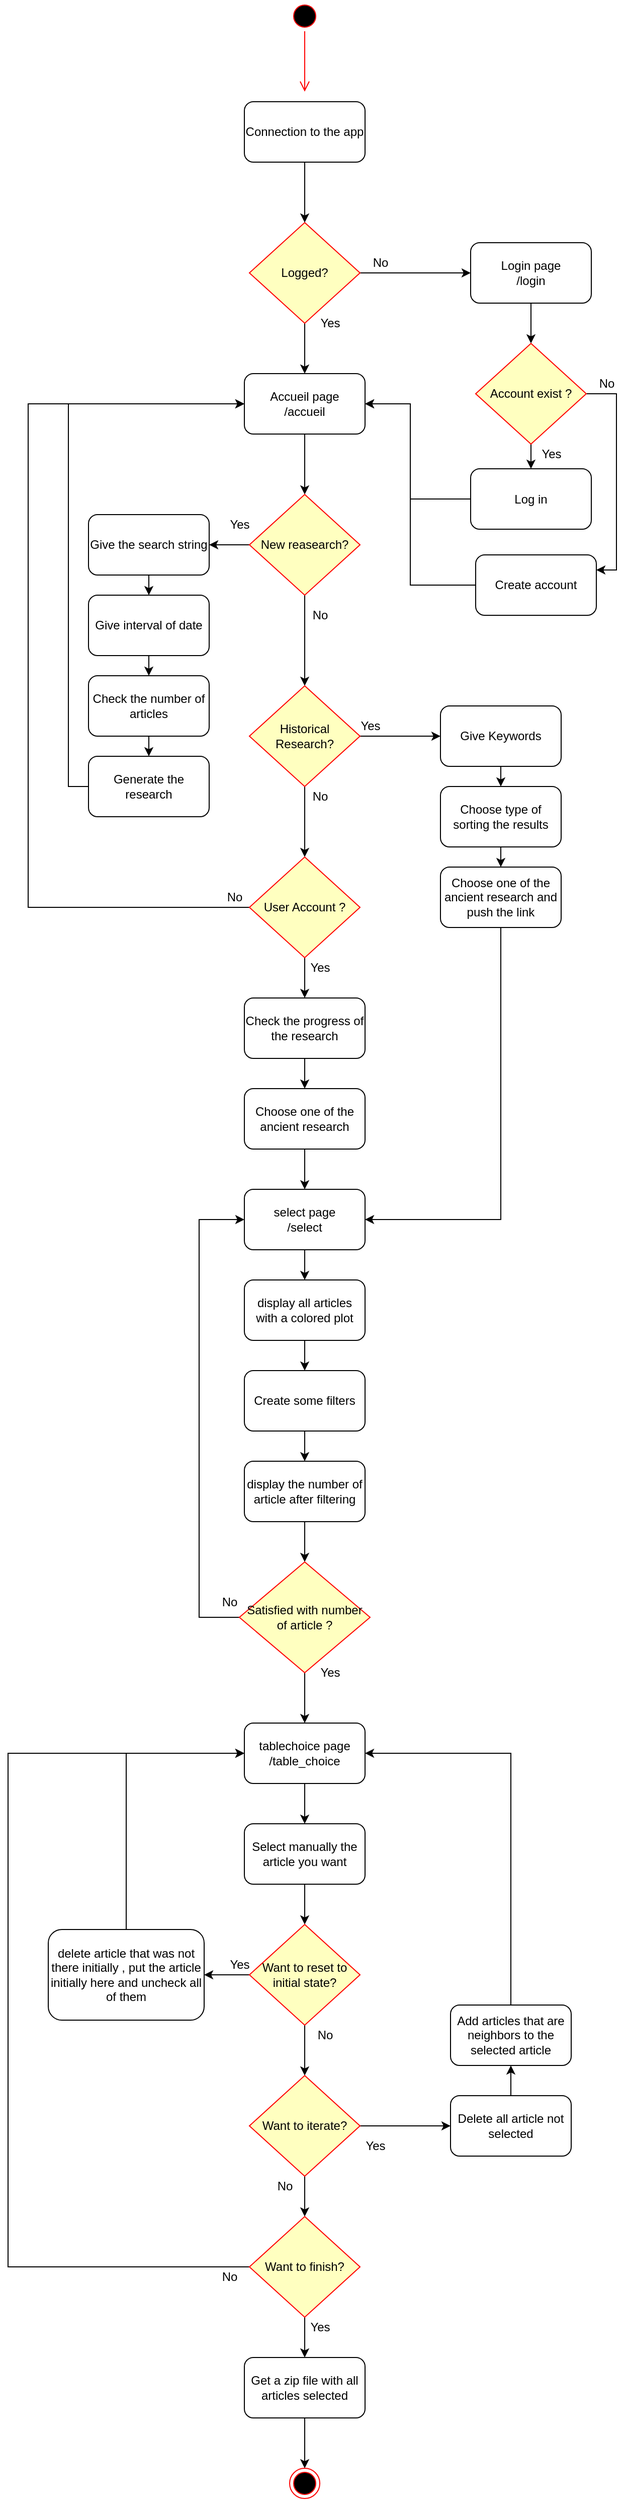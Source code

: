 <mxfile version="14.4.3" type="device"><diagram id="tzF3yQopPAfXo9uWtvxj" name="Page-1"><mxGraphModel dx="1350" dy="816" grid="1" gridSize="10" guides="1" tooltips="1" connect="1" arrows="1" fold="1" page="1" pageScale="1" pageWidth="827" pageHeight="1169" math="0" shadow="0"><root><mxCell id="0"/><mxCell id="1" parent="0"/><mxCell id="aTtMwD8YqohmWy-OxDOT-1" value="" style="ellipse;html=1;shape=startState;fillColor=#000000;strokeColor=#ff0000;" vertex="1" parent="1"><mxGeometry x="370" y="60" width="30" height="30" as="geometry"/></mxCell><mxCell id="aTtMwD8YqohmWy-OxDOT-2" value="" style="edgeStyle=orthogonalEdgeStyle;html=1;verticalAlign=bottom;endArrow=open;endSize=8;strokeColor=#ff0000;" edge="1" source="aTtMwD8YqohmWy-OxDOT-1" parent="1"><mxGeometry relative="1" as="geometry"><mxPoint x="385" y="150" as="targetPoint"/></mxGeometry></mxCell><mxCell id="aTtMwD8YqohmWy-OxDOT-15" style="edgeStyle=orthogonalEdgeStyle;rounded=0;orthogonalLoop=1;jettySize=auto;html=1;exitX=1;exitY=0.5;exitDx=0;exitDy=0;entryX=0;entryY=0.5;entryDx=0;entryDy=0;" edge="1" parent="1" source="aTtMwD8YqohmWy-OxDOT-4" target="aTtMwD8YqohmWy-OxDOT-11"><mxGeometry relative="1" as="geometry"/></mxCell><mxCell id="aTtMwD8YqohmWy-OxDOT-22" style="edgeStyle=orthogonalEdgeStyle;rounded=0;orthogonalLoop=1;jettySize=auto;html=1;exitX=0.5;exitY=1;exitDx=0;exitDy=0;entryX=0.5;entryY=0;entryDx=0;entryDy=0;" edge="1" parent="1" source="aTtMwD8YqohmWy-OxDOT-4" target="aTtMwD8YqohmWy-OxDOT-21"><mxGeometry relative="1" as="geometry"/></mxCell><mxCell id="aTtMwD8YqohmWy-OxDOT-4" value="Logged?" style="rhombus;whiteSpace=wrap;html=1;fillColor=#ffffc0;strokeColor=#ff0000;" vertex="1" parent="1"><mxGeometry x="330" y="280" width="110" height="100" as="geometry"/></mxCell><mxCell id="aTtMwD8YqohmWy-OxDOT-9" style="edgeStyle=orthogonalEdgeStyle;rounded=0;orthogonalLoop=1;jettySize=auto;html=1;exitX=0.5;exitY=1;exitDx=0;exitDy=0;entryX=0.5;entryY=0;entryDx=0;entryDy=0;" edge="1" parent="1" source="aTtMwD8YqohmWy-OxDOT-8" target="aTtMwD8YqohmWy-OxDOT-4"><mxGeometry relative="1" as="geometry"/></mxCell><mxCell id="aTtMwD8YqohmWy-OxDOT-8" value="Connection to the app" style="rounded=1;whiteSpace=wrap;html=1;" vertex="1" parent="1"><mxGeometry x="325" y="160" width="120" height="60" as="geometry"/></mxCell><mxCell id="aTtMwD8YqohmWy-OxDOT-16" style="edgeStyle=orthogonalEdgeStyle;rounded=0;orthogonalLoop=1;jettySize=auto;html=1;exitX=0.5;exitY=1;exitDx=0;exitDy=0;entryX=0.5;entryY=0;entryDx=0;entryDy=0;" edge="1" parent="1" source="aTtMwD8YqohmWy-OxDOT-11" target="aTtMwD8YqohmWy-OxDOT-12"><mxGeometry relative="1" as="geometry"/></mxCell><mxCell id="aTtMwD8YqohmWy-OxDOT-11" value="Login page&lt;br&gt;/login" style="rounded=1;whiteSpace=wrap;html=1;" vertex="1" parent="1"><mxGeometry x="550" y="300" width="120" height="60" as="geometry"/></mxCell><mxCell id="aTtMwD8YqohmWy-OxDOT-17" style="edgeStyle=orthogonalEdgeStyle;rounded=0;orthogonalLoop=1;jettySize=auto;html=1;exitX=0.5;exitY=1;exitDx=0;exitDy=0;entryX=0.5;entryY=0;entryDx=0;entryDy=0;" edge="1" parent="1" source="aTtMwD8YqohmWy-OxDOT-12" target="aTtMwD8YqohmWy-OxDOT-13"><mxGeometry relative="1" as="geometry"/></mxCell><mxCell id="aTtMwD8YqohmWy-OxDOT-18" style="edgeStyle=orthogonalEdgeStyle;rounded=0;orthogonalLoop=1;jettySize=auto;html=1;exitX=1;exitY=0.5;exitDx=0;exitDy=0;entryX=1;entryY=0.25;entryDx=0;entryDy=0;" edge="1" parent="1" source="aTtMwD8YqohmWy-OxDOT-12" target="aTtMwD8YqohmWy-OxDOT-14"><mxGeometry relative="1" as="geometry"/></mxCell><mxCell id="aTtMwD8YqohmWy-OxDOT-12" value="Account exist ?" style="rhombus;whiteSpace=wrap;html=1;fillColor=#ffffc0;strokeColor=#ff0000;" vertex="1" parent="1"><mxGeometry x="555" y="400" width="110" height="100" as="geometry"/></mxCell><mxCell id="aTtMwD8YqohmWy-OxDOT-23" style="edgeStyle=orthogonalEdgeStyle;rounded=0;orthogonalLoop=1;jettySize=auto;html=1;exitX=0;exitY=0.5;exitDx=0;exitDy=0;entryX=1;entryY=0.5;entryDx=0;entryDy=0;" edge="1" parent="1" source="aTtMwD8YqohmWy-OxDOT-13" target="aTtMwD8YqohmWy-OxDOT-21"><mxGeometry relative="1" as="geometry"><Array as="points"><mxPoint x="490" y="555"/><mxPoint x="490" y="460"/></Array></mxGeometry></mxCell><mxCell id="aTtMwD8YqohmWy-OxDOT-13" value="Log in" style="rounded=1;whiteSpace=wrap;html=1;" vertex="1" parent="1"><mxGeometry x="550" y="524.5" width="120" height="60" as="geometry"/></mxCell><mxCell id="aTtMwD8YqohmWy-OxDOT-24" style="edgeStyle=orthogonalEdgeStyle;rounded=0;orthogonalLoop=1;jettySize=auto;html=1;exitX=0;exitY=0.5;exitDx=0;exitDy=0;entryX=1;entryY=0.5;entryDx=0;entryDy=0;" edge="1" parent="1" source="aTtMwD8YqohmWy-OxDOT-14" target="aTtMwD8YqohmWy-OxDOT-21"><mxGeometry relative="1" as="geometry"><Array as="points"><mxPoint x="490" y="640"/><mxPoint x="490" y="460"/></Array></mxGeometry></mxCell><mxCell id="aTtMwD8YqohmWy-OxDOT-14" value="Create account" style="rounded=1;whiteSpace=wrap;html=1;" vertex="1" parent="1"><mxGeometry x="555" y="610" width="120" height="60" as="geometry"/></mxCell><mxCell id="aTtMwD8YqohmWy-OxDOT-19" value="No" style="text;html=1;align=center;verticalAlign=middle;resizable=0;points=[];autosize=1;" vertex="1" parent="1"><mxGeometry x="670" y="430" width="30" height="20" as="geometry"/></mxCell><mxCell id="aTtMwD8YqohmWy-OxDOT-20" value="Yes" style="text;html=1;align=center;verticalAlign=middle;resizable=0;points=[];autosize=1;" vertex="1" parent="1"><mxGeometry x="610" y="500" width="40" height="20" as="geometry"/></mxCell><mxCell id="aTtMwD8YqohmWy-OxDOT-27" style="edgeStyle=orthogonalEdgeStyle;rounded=0;orthogonalLoop=1;jettySize=auto;html=1;exitX=0.5;exitY=1;exitDx=0;exitDy=0;entryX=0.5;entryY=0;entryDx=0;entryDy=0;" edge="1" parent="1" source="aTtMwD8YqohmWy-OxDOT-21" target="aTtMwD8YqohmWy-OxDOT-25"><mxGeometry relative="1" as="geometry"/></mxCell><mxCell id="aTtMwD8YqohmWy-OxDOT-21" value="Accueil page&lt;br&gt;/accueil" style="rounded=1;whiteSpace=wrap;html=1;" vertex="1" parent="1"><mxGeometry x="325" y="430" width="120" height="60" as="geometry"/></mxCell><mxCell id="aTtMwD8YqohmWy-OxDOT-30" style="edgeStyle=orthogonalEdgeStyle;rounded=0;orthogonalLoop=1;jettySize=auto;html=1;exitX=0.5;exitY=1;exitDx=0;exitDy=0;entryX=0.5;entryY=0;entryDx=0;entryDy=0;" edge="1" parent="1" source="aTtMwD8YqohmWy-OxDOT-25" target="aTtMwD8YqohmWy-OxDOT-28"><mxGeometry relative="1" as="geometry"/></mxCell><mxCell id="aTtMwD8YqohmWy-OxDOT-35" style="edgeStyle=orthogonalEdgeStyle;rounded=0;orthogonalLoop=1;jettySize=auto;html=1;exitX=0;exitY=0.5;exitDx=0;exitDy=0;entryX=1;entryY=0.5;entryDx=0;entryDy=0;" edge="1" parent="1" source="aTtMwD8YqohmWy-OxDOT-25" target="aTtMwD8YqohmWy-OxDOT-32"><mxGeometry relative="1" as="geometry"/></mxCell><mxCell id="aTtMwD8YqohmWy-OxDOT-25" value="New reasearch?" style="rhombus;whiteSpace=wrap;html=1;fillColor=#ffffc0;strokeColor=#ff0000;" vertex="1" parent="1"><mxGeometry x="330" y="550" width="110" height="100" as="geometry"/></mxCell><mxCell id="aTtMwD8YqohmWy-OxDOT-31" style="edgeStyle=orthogonalEdgeStyle;rounded=0;orthogonalLoop=1;jettySize=auto;html=1;exitX=0.5;exitY=1;exitDx=0;exitDy=0;entryX=0.5;entryY=0;entryDx=0;entryDy=0;" edge="1" parent="1" source="aTtMwD8YqohmWy-OxDOT-28" target="aTtMwD8YqohmWy-OxDOT-29"><mxGeometry relative="1" as="geometry"/></mxCell><mxCell id="aTtMwD8YqohmWy-OxDOT-46" style="edgeStyle=orthogonalEdgeStyle;rounded=0;orthogonalLoop=1;jettySize=auto;html=1;exitX=1;exitY=0.5;exitDx=0;exitDy=0;entryX=0;entryY=0.5;entryDx=0;entryDy=0;" edge="1" parent="1" source="aTtMwD8YqohmWy-OxDOT-28" target="aTtMwD8YqohmWy-OxDOT-45"><mxGeometry relative="1" as="geometry"/></mxCell><mxCell id="aTtMwD8YqohmWy-OxDOT-28" value="Historical Research?" style="rhombus;whiteSpace=wrap;html=1;fillColor=#ffffc0;strokeColor=#ff0000;" vertex="1" parent="1"><mxGeometry x="330" y="740" width="110" height="100" as="geometry"/></mxCell><mxCell id="aTtMwD8YqohmWy-OxDOT-55" style="edgeStyle=orthogonalEdgeStyle;rounded=0;orthogonalLoop=1;jettySize=auto;html=1;exitX=0;exitY=0.5;exitDx=0;exitDy=0;entryX=0;entryY=0.5;entryDx=0;entryDy=0;" edge="1" parent="1" source="aTtMwD8YqohmWy-OxDOT-29" target="aTtMwD8YqohmWy-OxDOT-21"><mxGeometry relative="1" as="geometry"><mxPoint x="110" y="460" as="targetPoint"/><Array as="points"><mxPoint x="110" y="960"/><mxPoint x="110" y="460"/></Array></mxGeometry></mxCell><mxCell id="aTtMwD8YqohmWy-OxDOT-58" value="" style="edgeStyle=orthogonalEdgeStyle;rounded=0;orthogonalLoop=1;jettySize=auto;html=1;" edge="1" parent="1" source="aTtMwD8YqohmWy-OxDOT-29" target="aTtMwD8YqohmWy-OxDOT-57"><mxGeometry relative="1" as="geometry"/></mxCell><mxCell id="aTtMwD8YqohmWy-OxDOT-29" value="User Account ?" style="rhombus;whiteSpace=wrap;html=1;fillColor=#ffffc0;strokeColor=#ff0000;" vertex="1" parent="1"><mxGeometry x="330" y="910" width="110" height="100" as="geometry"/></mxCell><mxCell id="aTtMwD8YqohmWy-OxDOT-39" style="edgeStyle=orthogonalEdgeStyle;rounded=0;orthogonalLoop=1;jettySize=auto;html=1;exitX=0.5;exitY=1;exitDx=0;exitDy=0;entryX=0.5;entryY=0;entryDx=0;entryDy=0;" edge="1" parent="1" source="aTtMwD8YqohmWy-OxDOT-32" target="aTtMwD8YqohmWy-OxDOT-37"><mxGeometry relative="1" as="geometry"/></mxCell><mxCell id="aTtMwD8YqohmWy-OxDOT-32" value="Give the search string" style="rounded=1;whiteSpace=wrap;html=1;" vertex="1" parent="1"><mxGeometry x="170" y="570" width="120" height="60" as="geometry"/></mxCell><mxCell id="aTtMwD8YqohmWy-OxDOT-33" value="No" style="text;html=1;align=center;verticalAlign=middle;resizable=0;points=[];autosize=1;" vertex="1" parent="1"><mxGeometry x="445" y="310" width="30" height="20" as="geometry"/></mxCell><mxCell id="aTtMwD8YqohmWy-OxDOT-34" value="Yes" style="text;html=1;align=center;verticalAlign=middle;resizable=0;points=[];autosize=1;" vertex="1" parent="1"><mxGeometry x="390" y="370" width="40" height="20" as="geometry"/></mxCell><mxCell id="aTtMwD8YqohmWy-OxDOT-36" value="Yes" style="text;html=1;align=center;verticalAlign=middle;resizable=0;points=[];autosize=1;" vertex="1" parent="1"><mxGeometry x="300" y="570" width="40" height="20" as="geometry"/></mxCell><mxCell id="aTtMwD8YqohmWy-OxDOT-41" style="edgeStyle=orthogonalEdgeStyle;rounded=0;orthogonalLoop=1;jettySize=auto;html=1;exitX=0.5;exitY=1;exitDx=0;exitDy=0;entryX=0.5;entryY=0;entryDx=0;entryDy=0;" edge="1" parent="1" source="aTtMwD8YqohmWy-OxDOT-37" target="aTtMwD8YqohmWy-OxDOT-38"><mxGeometry relative="1" as="geometry"/></mxCell><mxCell id="aTtMwD8YqohmWy-OxDOT-37" value="Give interval of date" style="rounded=1;whiteSpace=wrap;html=1;" vertex="1" parent="1"><mxGeometry x="170" y="650" width="120" height="60" as="geometry"/></mxCell><mxCell id="aTtMwD8YqohmWy-OxDOT-43" style="edgeStyle=orthogonalEdgeStyle;rounded=0;orthogonalLoop=1;jettySize=auto;html=1;exitX=0.5;exitY=1;exitDx=0;exitDy=0;entryX=0.5;entryY=0;entryDx=0;entryDy=0;" edge="1" parent="1" source="aTtMwD8YqohmWy-OxDOT-38" target="aTtMwD8YqohmWy-OxDOT-42"><mxGeometry relative="1" as="geometry"/></mxCell><mxCell id="aTtMwD8YqohmWy-OxDOT-38" value="Check the number of articles" style="rounded=1;whiteSpace=wrap;html=1;" vertex="1" parent="1"><mxGeometry x="170" y="730" width="120" height="60" as="geometry"/></mxCell><mxCell id="aTtMwD8YqohmWy-OxDOT-44" style="edgeStyle=orthogonalEdgeStyle;rounded=0;orthogonalLoop=1;jettySize=auto;html=1;exitX=0;exitY=0.5;exitDx=0;exitDy=0;entryX=0;entryY=0.5;entryDx=0;entryDy=0;" edge="1" parent="1" source="aTtMwD8YqohmWy-OxDOT-42" target="aTtMwD8YqohmWy-OxDOT-21"><mxGeometry relative="1" as="geometry"/></mxCell><mxCell id="aTtMwD8YqohmWy-OxDOT-42" value="Generate the research" style="rounded=1;whiteSpace=wrap;html=1;" vertex="1" parent="1"><mxGeometry x="170" y="810" width="120" height="60" as="geometry"/></mxCell><mxCell id="aTtMwD8YqohmWy-OxDOT-51" style="edgeStyle=orthogonalEdgeStyle;rounded=0;orthogonalLoop=1;jettySize=auto;html=1;exitX=0.5;exitY=1;exitDx=0;exitDy=0;entryX=0.5;entryY=0;entryDx=0;entryDy=0;" edge="1" parent="1" source="aTtMwD8YqohmWy-OxDOT-45" target="aTtMwD8YqohmWy-OxDOT-49"><mxGeometry relative="1" as="geometry"/></mxCell><mxCell id="aTtMwD8YqohmWy-OxDOT-45" value="Give Keywords" style="rounded=1;whiteSpace=wrap;html=1;" vertex="1" parent="1"><mxGeometry x="520" y="760" width="120" height="60" as="geometry"/></mxCell><mxCell id="aTtMwD8YqohmWy-OxDOT-47" value="No" style="text;html=1;align=center;verticalAlign=middle;resizable=0;points=[];autosize=1;" vertex="1" parent="1"><mxGeometry x="385" y="660" width="30" height="20" as="geometry"/></mxCell><mxCell id="aTtMwD8YqohmWy-OxDOT-48" value="Yes" style="text;html=1;align=center;verticalAlign=middle;resizable=0;points=[];autosize=1;" vertex="1" parent="1"><mxGeometry x="430" y="770" width="40" height="20" as="geometry"/></mxCell><mxCell id="aTtMwD8YqohmWy-OxDOT-52" style="edgeStyle=orthogonalEdgeStyle;rounded=0;orthogonalLoop=1;jettySize=auto;html=1;exitX=0.5;exitY=1;exitDx=0;exitDy=0;entryX=0.5;entryY=0;entryDx=0;entryDy=0;" edge="1" parent="1" source="aTtMwD8YqohmWy-OxDOT-49" target="aTtMwD8YqohmWy-OxDOT-50"><mxGeometry relative="1" as="geometry"/></mxCell><mxCell id="aTtMwD8YqohmWy-OxDOT-49" value="Choose type of sorting the results" style="rounded=1;whiteSpace=wrap;html=1;" vertex="1" parent="1"><mxGeometry x="520" y="840" width="120" height="60" as="geometry"/></mxCell><mxCell id="aTtMwD8YqohmWy-OxDOT-63" style="edgeStyle=orthogonalEdgeStyle;rounded=0;orthogonalLoop=1;jettySize=auto;html=1;exitX=0.5;exitY=1;exitDx=0;exitDy=0;entryX=1;entryY=0.5;entryDx=0;entryDy=0;" edge="1" parent="1" source="aTtMwD8YqohmWy-OxDOT-50" target="aTtMwD8YqohmWy-OxDOT-62"><mxGeometry relative="1" as="geometry"/></mxCell><mxCell id="aTtMwD8YqohmWy-OxDOT-50" value="Choose one of the ancient research and push the link" style="rounded=1;whiteSpace=wrap;html=1;" vertex="1" parent="1"><mxGeometry x="520" y="920" width="120" height="60" as="geometry"/></mxCell><mxCell id="aTtMwD8YqohmWy-OxDOT-53" value="No" style="text;html=1;align=center;verticalAlign=middle;resizable=0;points=[];autosize=1;" vertex="1" parent="1"><mxGeometry x="385" y="840" width="30" height="20" as="geometry"/></mxCell><mxCell id="aTtMwD8YqohmWy-OxDOT-56" value="No" style="text;html=1;align=center;verticalAlign=middle;resizable=0;points=[];autosize=1;" vertex="1" parent="1"><mxGeometry x="300" y="940" width="30" height="20" as="geometry"/></mxCell><mxCell id="aTtMwD8YqohmWy-OxDOT-61" style="edgeStyle=orthogonalEdgeStyle;rounded=0;orthogonalLoop=1;jettySize=auto;html=1;exitX=0.5;exitY=1;exitDx=0;exitDy=0;entryX=0.5;entryY=0;entryDx=0;entryDy=0;" edge="1" parent="1" source="aTtMwD8YqohmWy-OxDOT-57" target="aTtMwD8YqohmWy-OxDOT-60"><mxGeometry relative="1" as="geometry"/></mxCell><mxCell id="aTtMwD8YqohmWy-OxDOT-57" value="Check the progress of the research" style="rounded=1;whiteSpace=wrap;html=1;" vertex="1" parent="1"><mxGeometry x="325" y="1050" width="120" height="60" as="geometry"/></mxCell><mxCell id="aTtMwD8YqohmWy-OxDOT-59" value="Yes" style="text;html=1;align=center;verticalAlign=middle;resizable=0;points=[];autosize=1;" vertex="1" parent="1"><mxGeometry x="380" y="1010" width="40" height="20" as="geometry"/></mxCell><mxCell id="aTtMwD8YqohmWy-OxDOT-64" style="edgeStyle=orthogonalEdgeStyle;rounded=0;orthogonalLoop=1;jettySize=auto;html=1;exitX=0.5;exitY=1;exitDx=0;exitDy=0;entryX=0.5;entryY=0;entryDx=0;entryDy=0;" edge="1" parent="1" source="aTtMwD8YqohmWy-OxDOT-60" target="aTtMwD8YqohmWy-OxDOT-62"><mxGeometry relative="1" as="geometry"/></mxCell><mxCell id="aTtMwD8YqohmWy-OxDOT-60" value="Choose one of the ancient research" style="rounded=1;whiteSpace=wrap;html=1;" vertex="1" parent="1"><mxGeometry x="325" y="1140" width="120" height="60" as="geometry"/></mxCell><mxCell id="aTtMwD8YqohmWy-OxDOT-67" style="edgeStyle=orthogonalEdgeStyle;rounded=0;orthogonalLoop=1;jettySize=auto;html=1;exitX=0.5;exitY=1;exitDx=0;exitDy=0;entryX=0.5;entryY=0;entryDx=0;entryDy=0;" edge="1" parent="1" source="aTtMwD8YqohmWy-OxDOT-62" target="aTtMwD8YqohmWy-OxDOT-66"><mxGeometry relative="1" as="geometry"/></mxCell><mxCell id="aTtMwD8YqohmWy-OxDOT-62" value="select page&lt;br&gt;/select" style="rounded=1;whiteSpace=wrap;html=1;" vertex="1" parent="1"><mxGeometry x="325" y="1240" width="120" height="60" as="geometry"/></mxCell><mxCell id="aTtMwD8YqohmWy-OxDOT-69" style="edgeStyle=orthogonalEdgeStyle;rounded=0;orthogonalLoop=1;jettySize=auto;html=1;exitX=0.5;exitY=1;exitDx=0;exitDy=0;" edge="1" parent="1" source="aTtMwD8YqohmWy-OxDOT-66" target="aTtMwD8YqohmWy-OxDOT-68"><mxGeometry relative="1" as="geometry"/></mxCell><mxCell id="aTtMwD8YqohmWy-OxDOT-66" value="display all articles with a colored plot" style="rounded=1;whiteSpace=wrap;html=1;" vertex="1" parent="1"><mxGeometry x="325" y="1330" width="120" height="60" as="geometry"/></mxCell><mxCell id="aTtMwD8YqohmWy-OxDOT-71" style="edgeStyle=orthogonalEdgeStyle;rounded=0;orthogonalLoop=1;jettySize=auto;html=1;exitX=0.5;exitY=1;exitDx=0;exitDy=0;entryX=0.5;entryY=0;entryDx=0;entryDy=0;" edge="1" parent="1" source="aTtMwD8YqohmWy-OxDOT-68" target="aTtMwD8YqohmWy-OxDOT-70"><mxGeometry relative="1" as="geometry"/></mxCell><mxCell id="aTtMwD8YqohmWy-OxDOT-68" value="Create some filters" style="rounded=1;whiteSpace=wrap;html=1;" vertex="1" parent="1"><mxGeometry x="325" y="1420" width="120" height="60" as="geometry"/></mxCell><mxCell id="aTtMwD8YqohmWy-OxDOT-73" style="edgeStyle=orthogonalEdgeStyle;rounded=0;orthogonalLoop=1;jettySize=auto;html=1;exitX=0.5;exitY=1;exitDx=0;exitDy=0;entryX=0.5;entryY=0;entryDx=0;entryDy=0;" edge="1" parent="1" source="aTtMwD8YqohmWy-OxDOT-70" target="aTtMwD8YqohmWy-OxDOT-72"><mxGeometry relative="1" as="geometry"/></mxCell><mxCell id="aTtMwD8YqohmWy-OxDOT-70" value="display the number of article after filtering" style="rounded=1;whiteSpace=wrap;html=1;" vertex="1" parent="1"><mxGeometry x="325" y="1510" width="120" height="60" as="geometry"/></mxCell><mxCell id="aTtMwD8YqohmWy-OxDOT-74" style="edgeStyle=orthogonalEdgeStyle;rounded=0;orthogonalLoop=1;jettySize=auto;html=1;exitX=0;exitY=0.5;exitDx=0;exitDy=0;entryX=0;entryY=0.5;entryDx=0;entryDy=0;" edge="1" parent="1" source="aTtMwD8YqohmWy-OxDOT-72" target="aTtMwD8YqohmWy-OxDOT-62"><mxGeometry relative="1" as="geometry"><Array as="points"><mxPoint x="280" y="1665"/><mxPoint x="280" y="1270"/></Array></mxGeometry></mxCell><mxCell id="aTtMwD8YqohmWy-OxDOT-76" style="edgeStyle=orthogonalEdgeStyle;rounded=0;orthogonalLoop=1;jettySize=auto;html=1;exitX=0.5;exitY=1;exitDx=0;exitDy=0;" edge="1" parent="1" source="aTtMwD8YqohmWy-OxDOT-72"><mxGeometry relative="1" as="geometry"><mxPoint x="385" y="1770" as="targetPoint"/></mxGeometry></mxCell><mxCell id="aTtMwD8YqohmWy-OxDOT-72" value="Satisfied with number of article ?" style="rhombus;whiteSpace=wrap;html=1;fillColor=#ffffc0;strokeColor=#ff0000;" vertex="1" parent="1"><mxGeometry x="320" y="1610" width="130" height="110" as="geometry"/></mxCell><mxCell id="aTtMwD8YqohmWy-OxDOT-75" value="No" style="text;html=1;align=center;verticalAlign=middle;resizable=0;points=[];autosize=1;" vertex="1" parent="1"><mxGeometry x="295" y="1640" width="30" height="20" as="geometry"/></mxCell><mxCell id="aTtMwD8YqohmWy-OxDOT-77" value="Yes" style="text;html=1;align=center;verticalAlign=middle;resizable=0;points=[];autosize=1;" vertex="1" parent="1"><mxGeometry x="390" y="1710" width="40" height="20" as="geometry"/></mxCell><mxCell id="aTtMwD8YqohmWy-OxDOT-80" style="edgeStyle=orthogonalEdgeStyle;rounded=0;orthogonalLoop=1;jettySize=auto;html=1;exitX=0.5;exitY=1;exitDx=0;exitDy=0;entryX=0.5;entryY=0;entryDx=0;entryDy=0;" edge="1" parent="1" source="aTtMwD8YqohmWy-OxDOT-78" target="aTtMwD8YqohmWy-OxDOT-79"><mxGeometry relative="1" as="geometry"/></mxCell><mxCell id="aTtMwD8YqohmWy-OxDOT-78" value="tablechoice page&lt;br&gt;/table_choice" style="rounded=1;whiteSpace=wrap;html=1;" vertex="1" parent="1"><mxGeometry x="325" y="1770" width="120" height="60" as="geometry"/></mxCell><mxCell id="aTtMwD8YqohmWy-OxDOT-87" style="edgeStyle=orthogonalEdgeStyle;rounded=0;orthogonalLoop=1;jettySize=auto;html=1;exitX=0.5;exitY=1;exitDx=0;exitDy=0;entryX=0.5;entryY=0;entryDx=0;entryDy=0;" edge="1" parent="1" source="aTtMwD8YqohmWy-OxDOT-79" target="aTtMwD8YqohmWy-OxDOT-82"><mxGeometry relative="1" as="geometry"/></mxCell><mxCell id="aTtMwD8YqohmWy-OxDOT-79" value="Select manually the article you want" style="rounded=1;whiteSpace=wrap;html=1;" vertex="1" parent="1"><mxGeometry x="325" y="1870" width="120" height="60" as="geometry"/></mxCell><mxCell id="aTtMwD8YqohmWy-OxDOT-84" style="edgeStyle=orthogonalEdgeStyle;rounded=0;orthogonalLoop=1;jettySize=auto;html=1;exitX=0;exitY=0.5;exitDx=0;exitDy=0;entryX=1;entryY=0.5;entryDx=0;entryDy=0;" edge="1" parent="1" source="aTtMwD8YqohmWy-OxDOT-82" target="aTtMwD8YqohmWy-OxDOT-83"><mxGeometry relative="1" as="geometry"/></mxCell><mxCell id="aTtMwD8YqohmWy-OxDOT-89" style="edgeStyle=orthogonalEdgeStyle;rounded=0;orthogonalLoop=1;jettySize=auto;html=1;exitX=0.5;exitY=1;exitDx=0;exitDy=0;entryX=0.5;entryY=0;entryDx=0;entryDy=0;" edge="1" parent="1" source="aTtMwD8YqohmWy-OxDOT-82" target="aTtMwD8YqohmWy-OxDOT-88"><mxGeometry relative="1" as="geometry"/></mxCell><mxCell id="aTtMwD8YqohmWy-OxDOT-82" value="Want to reset to initial state?" style="rhombus;whiteSpace=wrap;html=1;fillColor=#ffffc0;strokeColor=#ff0000;" vertex="1" parent="1"><mxGeometry x="330" y="1970" width="110" height="100" as="geometry"/></mxCell><mxCell id="aTtMwD8YqohmWy-OxDOT-86" style="edgeStyle=orthogonalEdgeStyle;rounded=0;orthogonalLoop=1;jettySize=auto;html=1;exitX=0.5;exitY=0;exitDx=0;exitDy=0;entryX=0;entryY=0.5;entryDx=0;entryDy=0;" edge="1" parent="1" source="aTtMwD8YqohmWy-OxDOT-83" target="aTtMwD8YqohmWy-OxDOT-78"><mxGeometry relative="1" as="geometry"/></mxCell><mxCell id="aTtMwD8YqohmWy-OxDOT-83" value="delete article that was not there initially , put the article initially here and uncheck all of them" style="rounded=1;whiteSpace=wrap;html=1;" vertex="1" parent="1"><mxGeometry x="130" y="1975" width="155" height="90" as="geometry"/></mxCell><mxCell id="aTtMwD8YqohmWy-OxDOT-85" value="Yes" style="text;html=1;align=center;verticalAlign=middle;resizable=0;points=[];autosize=1;" vertex="1" parent="1"><mxGeometry x="300" y="2000" width="40" height="20" as="geometry"/></mxCell><mxCell id="aTtMwD8YqohmWy-OxDOT-93" style="edgeStyle=orthogonalEdgeStyle;rounded=0;orthogonalLoop=1;jettySize=auto;html=1;exitX=1;exitY=0.5;exitDx=0;exitDy=0;" edge="1" parent="1" source="aTtMwD8YqohmWy-OxDOT-88" target="aTtMwD8YqohmWy-OxDOT-91"><mxGeometry relative="1" as="geometry"/></mxCell><mxCell id="aTtMwD8YqohmWy-OxDOT-98" style="edgeStyle=orthogonalEdgeStyle;rounded=0;orthogonalLoop=1;jettySize=auto;html=1;exitX=0.5;exitY=1;exitDx=0;exitDy=0;" edge="1" parent="1" source="aTtMwD8YqohmWy-OxDOT-88" target="aTtMwD8YqohmWy-OxDOT-97"><mxGeometry relative="1" as="geometry"/></mxCell><mxCell id="aTtMwD8YqohmWy-OxDOT-88" value="Want to iterate?" style="rhombus;whiteSpace=wrap;html=1;fillColor=#ffffc0;strokeColor=#ff0000;" vertex="1" parent="1"><mxGeometry x="330" y="2120" width="110" height="100" as="geometry"/></mxCell><mxCell id="aTtMwD8YqohmWy-OxDOT-90" value="No" style="text;html=1;align=center;verticalAlign=middle;resizable=0;points=[];autosize=1;" vertex="1" parent="1"><mxGeometry x="390" y="2070" width="30" height="20" as="geometry"/></mxCell><mxCell id="aTtMwD8YqohmWy-OxDOT-94" style="edgeStyle=orthogonalEdgeStyle;rounded=0;orthogonalLoop=1;jettySize=auto;html=1;exitX=0.5;exitY=0;exitDx=0;exitDy=0;entryX=0.5;entryY=1;entryDx=0;entryDy=0;" edge="1" parent="1" source="aTtMwD8YqohmWy-OxDOT-91" target="aTtMwD8YqohmWy-OxDOT-92"><mxGeometry relative="1" as="geometry"/></mxCell><mxCell id="aTtMwD8YqohmWy-OxDOT-91" value="Delete all article not selected" style="rounded=1;whiteSpace=wrap;html=1;" vertex="1" parent="1"><mxGeometry x="530" y="2140" width="120" height="60" as="geometry"/></mxCell><mxCell id="aTtMwD8YqohmWy-OxDOT-95" style="edgeStyle=orthogonalEdgeStyle;rounded=0;orthogonalLoop=1;jettySize=auto;html=1;exitX=0.5;exitY=0;exitDx=0;exitDy=0;entryX=1;entryY=0.5;entryDx=0;entryDy=0;" edge="1" parent="1" source="aTtMwD8YqohmWy-OxDOT-92" target="aTtMwD8YqohmWy-OxDOT-78"><mxGeometry relative="1" as="geometry"/></mxCell><mxCell id="aTtMwD8YqohmWy-OxDOT-92" value="Add articles that are neighbors to the selected article" style="rounded=1;whiteSpace=wrap;html=1;" vertex="1" parent="1"><mxGeometry x="530" y="2050" width="120" height="60" as="geometry"/></mxCell><mxCell id="aTtMwD8YqohmWy-OxDOT-96" value="Yes" style="text;html=1;align=center;verticalAlign=middle;resizable=0;points=[];autosize=1;" vertex="1" parent="1"><mxGeometry x="435" y="2180" width="40" height="20" as="geometry"/></mxCell><mxCell id="aTtMwD8YqohmWy-OxDOT-100" style="edgeStyle=orthogonalEdgeStyle;rounded=0;orthogonalLoop=1;jettySize=auto;html=1;exitX=0;exitY=0.5;exitDx=0;exitDy=0;entryX=0;entryY=0.5;entryDx=0;entryDy=0;" edge="1" parent="1" source="aTtMwD8YqohmWy-OxDOT-97" target="aTtMwD8YqohmWy-OxDOT-78"><mxGeometry relative="1" as="geometry"><mxPoint x="100" y="1800" as="targetPoint"/><Array as="points"><mxPoint x="90" y="2310"/><mxPoint x="90" y="1800"/></Array></mxGeometry></mxCell><mxCell id="aTtMwD8YqohmWy-OxDOT-103" style="edgeStyle=orthogonalEdgeStyle;rounded=0;orthogonalLoop=1;jettySize=auto;html=1;exitX=0.5;exitY=1;exitDx=0;exitDy=0;entryX=0.5;entryY=0;entryDx=0;entryDy=0;" edge="1" parent="1" source="aTtMwD8YqohmWy-OxDOT-97" target="aTtMwD8YqohmWy-OxDOT-102"><mxGeometry relative="1" as="geometry"/></mxCell><mxCell id="aTtMwD8YqohmWy-OxDOT-97" value="Want to finish?" style="rhombus;whiteSpace=wrap;html=1;fillColor=#ffffc0;strokeColor=#ff0000;" vertex="1" parent="1"><mxGeometry x="330" y="2260" width="110" height="100" as="geometry"/></mxCell><mxCell id="aTtMwD8YqohmWy-OxDOT-99" value="No" style="text;html=1;align=center;verticalAlign=middle;resizable=0;points=[];autosize=1;" vertex="1" parent="1"><mxGeometry x="350" y="2220" width="30" height="20" as="geometry"/></mxCell><mxCell id="aTtMwD8YqohmWy-OxDOT-101" value="No" style="text;html=1;align=center;verticalAlign=middle;resizable=0;points=[];autosize=1;" vertex="1" parent="1"><mxGeometry x="295" y="2310" width="30" height="20" as="geometry"/></mxCell><mxCell id="aTtMwD8YqohmWy-OxDOT-106" style="edgeStyle=orthogonalEdgeStyle;rounded=0;orthogonalLoop=1;jettySize=auto;html=1;exitX=0.5;exitY=1;exitDx=0;exitDy=0;entryX=0.5;entryY=0;entryDx=0;entryDy=0;" edge="1" parent="1" source="aTtMwD8YqohmWy-OxDOT-102" target="aTtMwD8YqohmWy-OxDOT-105"><mxGeometry relative="1" as="geometry"/></mxCell><mxCell id="aTtMwD8YqohmWy-OxDOT-102" value="Get a zip file with all articles selected" style="rounded=1;whiteSpace=wrap;html=1;" vertex="1" parent="1"><mxGeometry x="325" y="2400" width="120" height="60" as="geometry"/></mxCell><mxCell id="aTtMwD8YqohmWy-OxDOT-104" value="Yes" style="text;html=1;align=center;verticalAlign=middle;resizable=0;points=[];autosize=1;" vertex="1" parent="1"><mxGeometry x="380" y="2360" width="40" height="20" as="geometry"/></mxCell><mxCell id="aTtMwD8YqohmWy-OxDOT-105" value="" style="ellipse;html=1;shape=endState;fillColor=#000000;strokeColor=#ff0000;" vertex="1" parent="1"><mxGeometry x="370" y="2510" width="30" height="30" as="geometry"/></mxCell></root></mxGraphModel></diagram></mxfile>